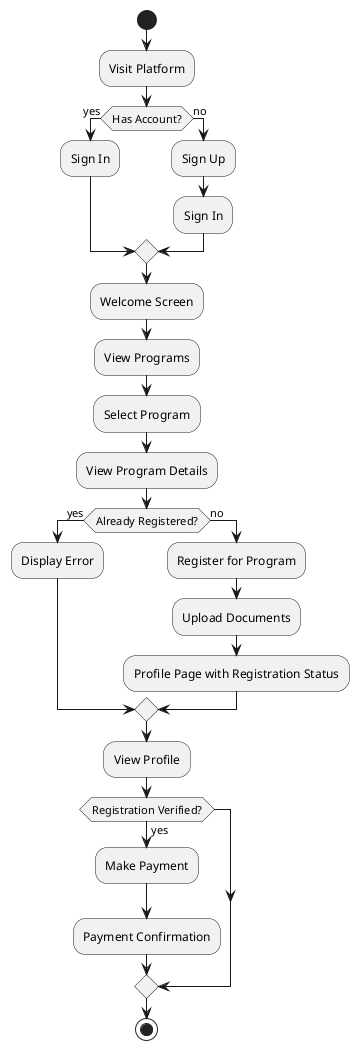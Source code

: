 @startuml
start
:Visit Platform;
if (Has Account?) then (yes)
    :Sign In;
else (no)
    :Sign Up;
    :Sign In;
endif
:Welcome Screen;
:View Programs;
:Select Program;
:View Program Details;
if (Already Registered?) then (yes)
    :Display Error;
else (no)
    :Register for Program;
    :Upload Documents;
    :Profile Page with Registration Status;
endif
:View Profile;
if (Registration Verified?) then (yes)
    :Make Payment;
    :Payment Confirmation;
endif
stop
@enduml